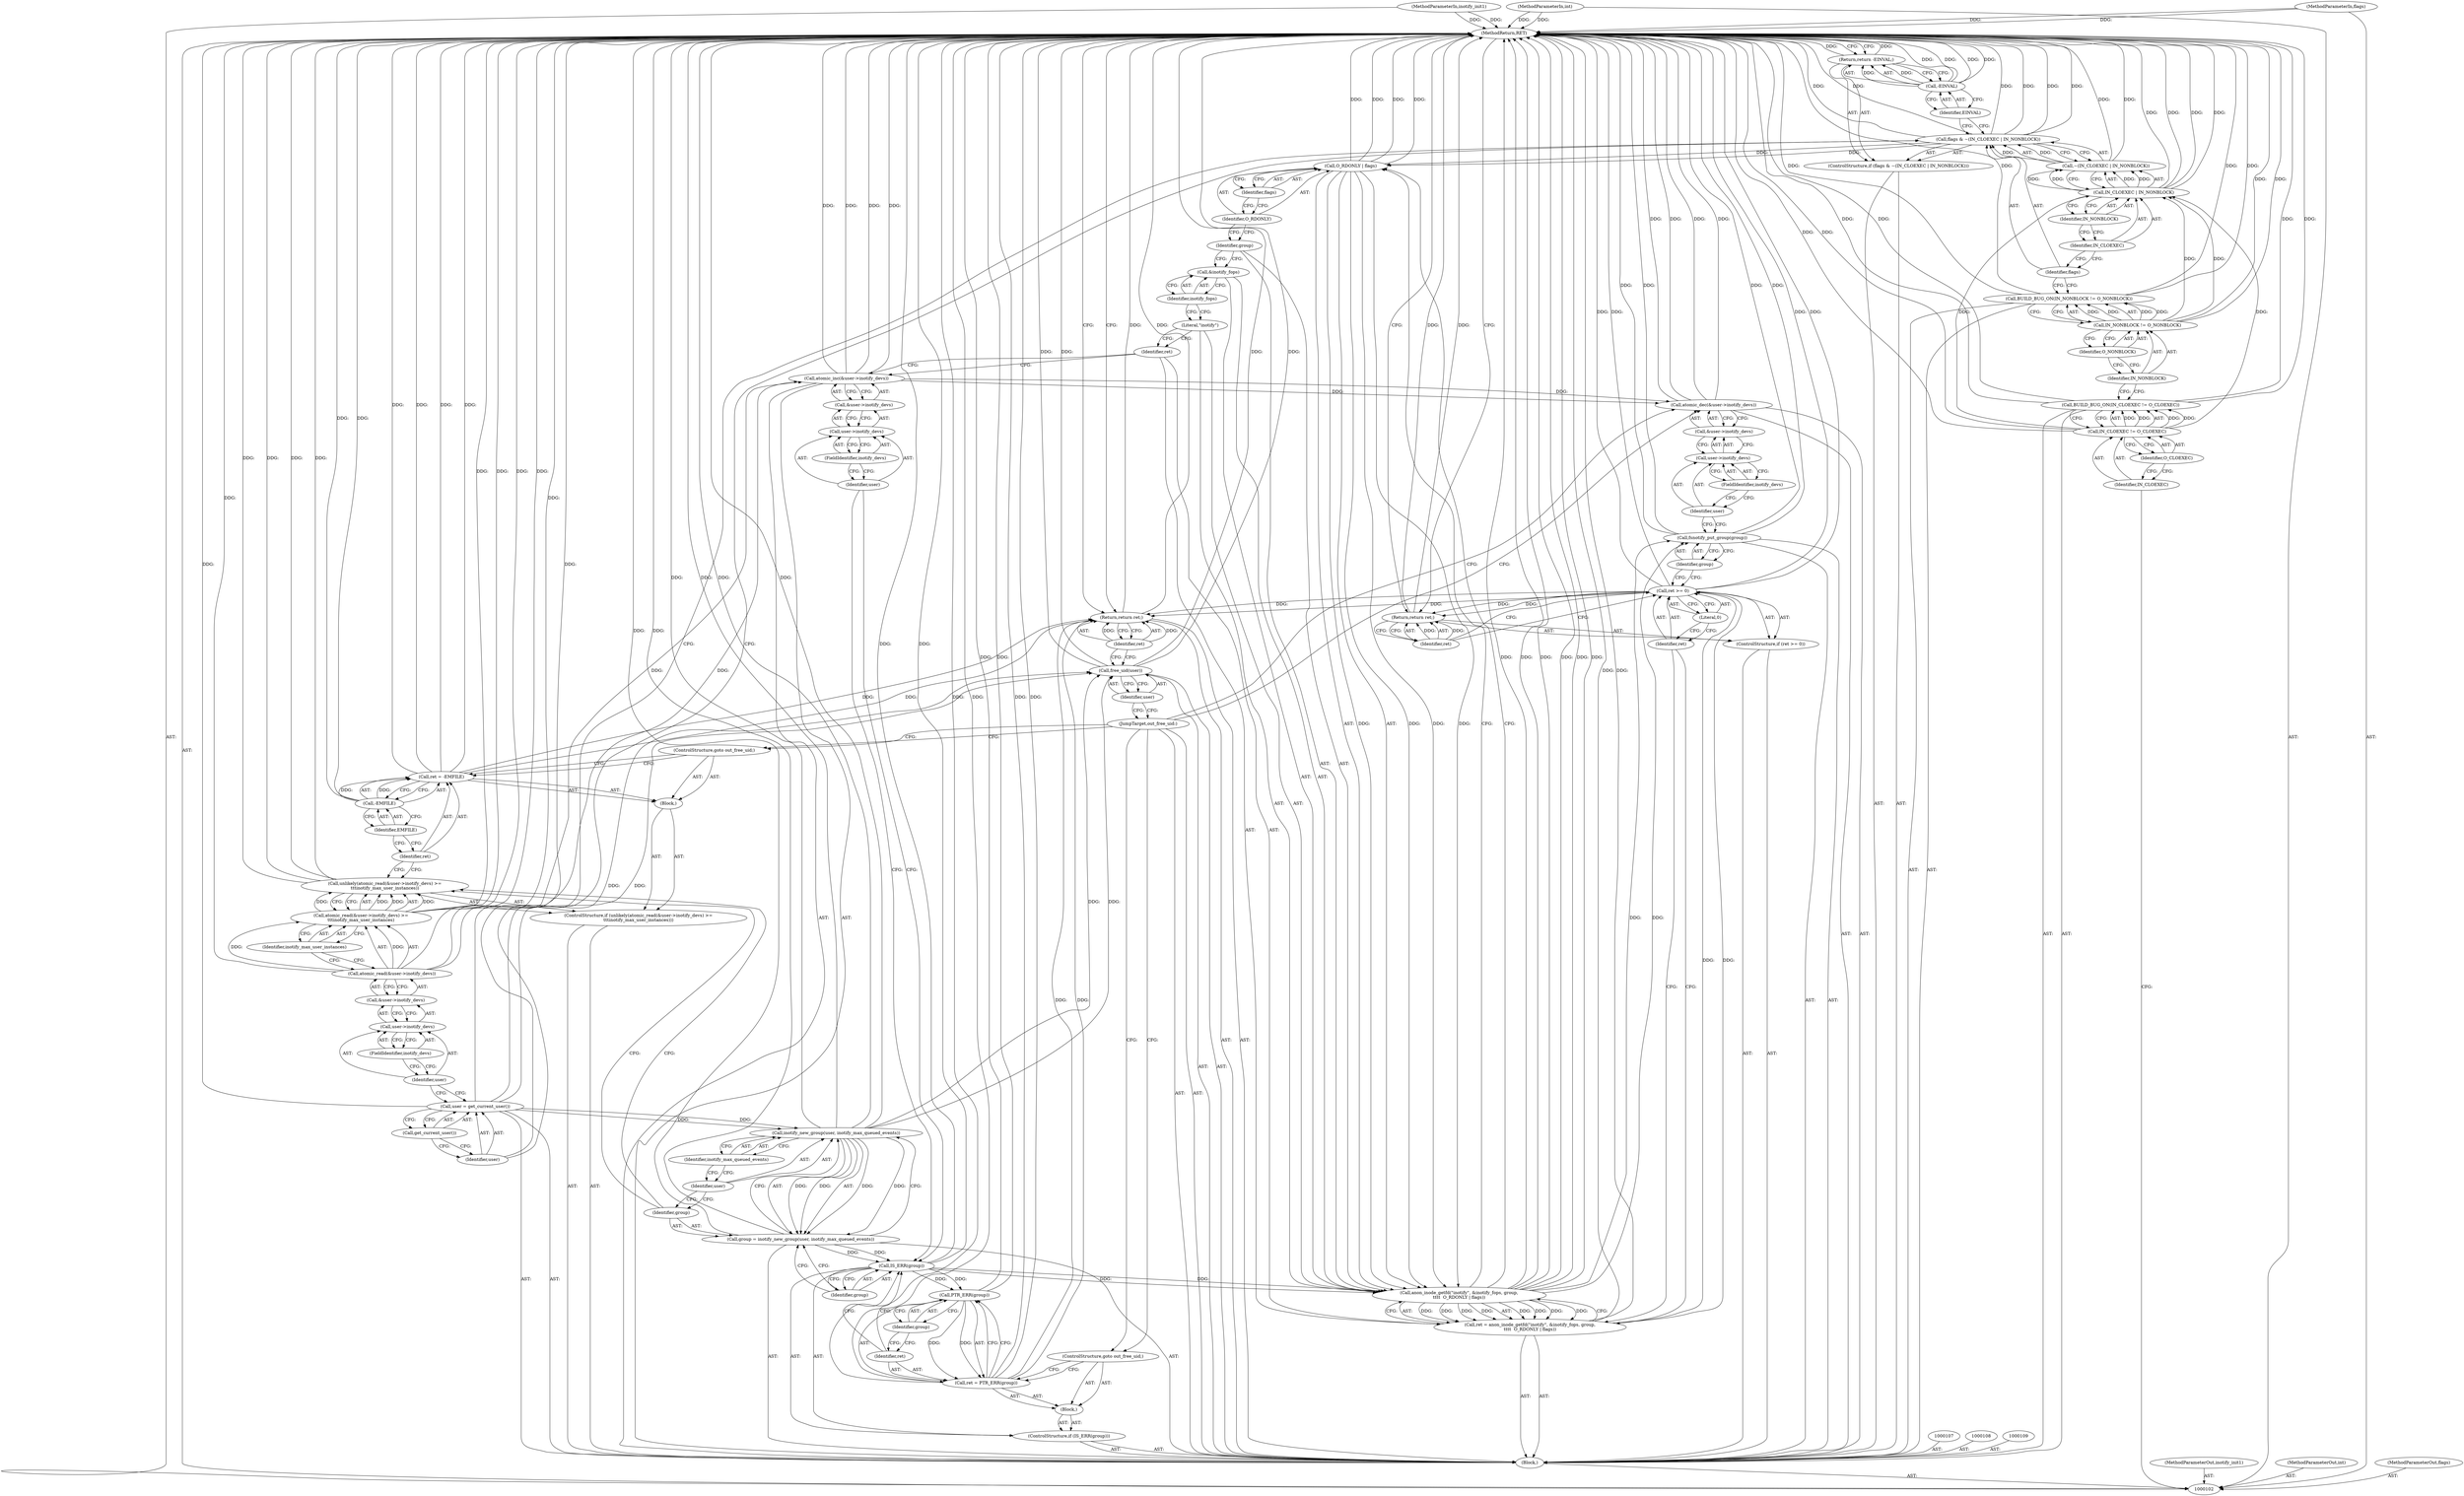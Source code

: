 digraph "0_linux_a2ae4cc9a16e211c8a128ba10d22a85431f093ab" {
"1000193" [label="(MethodReturn,RET)"];
"1000103" [label="(MethodParameterIn,inotify_init1)"];
"1000296" [label="(MethodParameterOut,inotify_init1)"];
"1000104" [label="(MethodParameterIn,int)"];
"1000297" [label="(MethodParameterOut,int)"];
"1000105" [label="(MethodParameterIn,flags)"];
"1000298" [label="(MethodParameterOut,flags)"];
"1000118" [label="(ControlStructure,if (flags & ~(IN_CLOEXEC | IN_NONBLOCK)))"];
"1000121" [label="(Call,~(IN_CLOEXEC | IN_NONBLOCK))"];
"1000122" [label="(Call,IN_CLOEXEC | IN_NONBLOCK)"];
"1000123" [label="(Identifier,IN_CLOEXEC)"];
"1000124" [label="(Identifier,IN_NONBLOCK)"];
"1000119" [label="(Call,flags & ~(IN_CLOEXEC | IN_NONBLOCK))"];
"1000120" [label="(Identifier,flags)"];
"1000127" [label="(Identifier,EINVAL)"];
"1000125" [label="(Return,return -EINVAL;)"];
"1000126" [label="(Call,-EINVAL)"];
"1000128" [label="(Call,user = get_current_user())"];
"1000129" [label="(Identifier,user)"];
"1000130" [label="(Call,get_current_user())"];
"1000131" [label="(ControlStructure,if (unlikely(atomic_read(&user->inotify_devs) >=\n\t\t\tinotify_max_user_instances)))"];
"1000133" [label="(Call,atomic_read(&user->inotify_devs) >=\n\t\t\tinotify_max_user_instances)"];
"1000134" [label="(Call,atomic_read(&user->inotify_devs))"];
"1000135" [label="(Call,&user->inotify_devs)"];
"1000136" [label="(Call,user->inotify_devs)"];
"1000137" [label="(Identifier,user)"];
"1000138" [label="(FieldIdentifier,inotify_devs)"];
"1000132" [label="(Call,unlikely(atomic_read(&user->inotify_devs) >=\n\t\t\tinotify_max_user_instances))"];
"1000139" [label="(Identifier,inotify_max_user_instances)"];
"1000140" [label="(Block,)"];
"1000141" [label="(Call,ret = -EMFILE)"];
"1000142" [label="(Identifier,ret)"];
"1000143" [label="(Call,-EMFILE)"];
"1000144" [label="(Identifier,EMFILE)"];
"1000145" [label="(ControlStructure,goto out_free_uid;)"];
"1000106" [label="(Block,)"];
"1000146" [label="(Call,group = inotify_new_group(user, inotify_max_queued_events))"];
"1000147" [label="(Identifier,group)"];
"1000149" [label="(Identifier,user)"];
"1000150" [label="(Identifier,inotify_max_queued_events)"];
"1000148" [label="(Call,inotify_new_group(user, inotify_max_queued_events))"];
"1000151" [label="(ControlStructure,if (IS_ERR(group)))"];
"1000153" [label="(Identifier,group)"];
"1000154" [label="(Block,)"];
"1000152" [label="(Call,IS_ERR(group))"];
"1000158" [label="(Identifier,group)"];
"1000155" [label="(Call,ret = PTR_ERR(group))"];
"1000156" [label="(Identifier,ret)"];
"1000157" [label="(Call,PTR_ERR(group))"];
"1000159" [label="(ControlStructure,goto out_free_uid;)"];
"1000160" [label="(Call,atomic_inc(&user->inotify_devs))"];
"1000161" [label="(Call,&user->inotify_devs)"];
"1000162" [label="(Call,user->inotify_devs)"];
"1000163" [label="(Identifier,user)"];
"1000164" [label="(FieldIdentifier,inotify_devs)"];
"1000165" [label="(Call,ret = anon_inode_getfd(\"inotify\", &inotify_fops, group,\n\t\t\t\t  O_RDONLY | flags))"];
"1000166" [label="(Identifier,ret)"];
"1000168" [label="(Literal,\"inotify\")"];
"1000169" [label="(Call,&inotify_fops)"];
"1000170" [label="(Identifier,inotify_fops)"];
"1000171" [label="(Identifier,group)"];
"1000167" [label="(Call,anon_inode_getfd(\"inotify\", &inotify_fops, group,\n\t\t\t\t  O_RDONLY | flags))"];
"1000174" [label="(Identifier,flags)"];
"1000172" [label="(Call,O_RDONLY | flags)"];
"1000173" [label="(Identifier,O_RDONLY)"];
"1000178" [label="(Literal,0)"];
"1000175" [label="(ControlStructure,if (ret >= 0))"];
"1000176" [label="(Call,ret >= 0)"];
"1000177" [label="(Identifier,ret)"];
"1000180" [label="(Identifier,ret)"];
"1000179" [label="(Return,return ret;)"];
"1000181" [label="(Call,fsnotify_put_group(group))"];
"1000182" [label="(Identifier,group)"];
"1000184" [label="(Call,&user->inotify_devs)"];
"1000185" [label="(Call,user->inotify_devs)"];
"1000186" [label="(Identifier,user)"];
"1000183" [label="(Call,atomic_dec(&user->inotify_devs))"];
"1000187" [label="(FieldIdentifier,inotify_devs)"];
"1000188" [label="(JumpTarget,out_free_uid:)"];
"1000190" [label="(Identifier,user)"];
"1000189" [label="(Call,free_uid(user))"];
"1000191" [label="(Return,return ret;)"];
"1000192" [label="(Identifier,ret)"];
"1000110" [label="(Call,BUILD_BUG_ON(IN_CLOEXEC != O_CLOEXEC))"];
"1000111" [label="(Call,IN_CLOEXEC != O_CLOEXEC)"];
"1000112" [label="(Identifier,IN_CLOEXEC)"];
"1000113" [label="(Identifier,O_CLOEXEC)"];
"1000114" [label="(Call,BUILD_BUG_ON(IN_NONBLOCK != O_NONBLOCK))"];
"1000115" [label="(Call,IN_NONBLOCK != O_NONBLOCK)"];
"1000116" [label="(Identifier,IN_NONBLOCK)"];
"1000117" [label="(Identifier,O_NONBLOCK)"];
"1000193" -> "1000102"  [label="AST: "];
"1000193" -> "1000125"  [label="CFG: "];
"1000193" -> "1000179"  [label="CFG: "];
"1000193" -> "1000191"  [label="CFG: "];
"1000191" -> "1000193"  [label="DDG: "];
"1000125" -> "1000193"  [label="DDG: "];
"1000179" -> "1000193"  [label="DDG: "];
"1000155" -> "1000193"  [label="DDG: "];
"1000155" -> "1000193"  [label="DDG: "];
"1000104" -> "1000193"  [label="DDG: "];
"1000105" -> "1000193"  [label="DDG: "];
"1000181" -> "1000193"  [label="DDG: "];
"1000181" -> "1000193"  [label="DDG: "];
"1000126" -> "1000193"  [label="DDG: "];
"1000126" -> "1000193"  [label="DDG: "];
"1000132" -> "1000193"  [label="DDG: "];
"1000132" -> "1000193"  [label="DDG: "];
"1000119" -> "1000193"  [label="DDG: "];
"1000119" -> "1000193"  [label="DDG: "];
"1000119" -> "1000193"  [label="DDG: "];
"1000172" -> "1000193"  [label="DDG: "];
"1000172" -> "1000193"  [label="DDG: "];
"1000115" -> "1000193"  [label="DDG: "];
"1000128" -> "1000193"  [label="DDG: "];
"1000167" -> "1000193"  [label="DDG: "];
"1000167" -> "1000193"  [label="DDG: "];
"1000167" -> "1000193"  [label="DDG: "];
"1000141" -> "1000193"  [label="DDG: "];
"1000141" -> "1000193"  [label="DDG: "];
"1000189" -> "1000193"  [label="DDG: "];
"1000189" -> "1000193"  [label="DDG: "];
"1000114" -> "1000193"  [label="DDG: "];
"1000114" -> "1000193"  [label="DDG: "];
"1000160" -> "1000193"  [label="DDG: "];
"1000160" -> "1000193"  [label="DDG: "];
"1000122" -> "1000193"  [label="DDG: "];
"1000122" -> "1000193"  [label="DDG: "];
"1000133" -> "1000193"  [label="DDG: "];
"1000133" -> "1000193"  [label="DDG: "];
"1000183" -> "1000193"  [label="DDG: "];
"1000183" -> "1000193"  [label="DDG: "];
"1000152" -> "1000193"  [label="DDG: "];
"1000143" -> "1000193"  [label="DDG: "];
"1000165" -> "1000193"  [label="DDG: "];
"1000157" -> "1000193"  [label="DDG: "];
"1000103" -> "1000193"  [label="DDG: "];
"1000148" -> "1000193"  [label="DDG: "];
"1000148" -> "1000193"  [label="DDG: "];
"1000146" -> "1000193"  [label="DDG: "];
"1000176" -> "1000193"  [label="DDG: "];
"1000176" -> "1000193"  [label="DDG: "];
"1000134" -> "1000193"  [label="DDG: "];
"1000111" -> "1000193"  [label="DDG: "];
"1000110" -> "1000193"  [label="DDG: "];
"1000110" -> "1000193"  [label="DDG: "];
"1000121" -> "1000193"  [label="DDG: "];
"1000103" -> "1000102"  [label="AST: "];
"1000103" -> "1000193"  [label="DDG: "];
"1000296" -> "1000102"  [label="AST: "];
"1000104" -> "1000102"  [label="AST: "];
"1000104" -> "1000193"  [label="DDG: "];
"1000297" -> "1000102"  [label="AST: "];
"1000105" -> "1000102"  [label="AST: "];
"1000105" -> "1000193"  [label="DDG: "];
"1000298" -> "1000102"  [label="AST: "];
"1000118" -> "1000106"  [label="AST: "];
"1000119" -> "1000118"  [label="AST: "];
"1000125" -> "1000118"  [label="AST: "];
"1000121" -> "1000119"  [label="AST: "];
"1000121" -> "1000122"  [label="CFG: "];
"1000122" -> "1000121"  [label="AST: "];
"1000119" -> "1000121"  [label="CFG: "];
"1000121" -> "1000193"  [label="DDG: "];
"1000121" -> "1000119"  [label="DDG: "];
"1000122" -> "1000121"  [label="DDG: "];
"1000122" -> "1000121"  [label="DDG: "];
"1000122" -> "1000121"  [label="AST: "];
"1000122" -> "1000124"  [label="CFG: "];
"1000123" -> "1000122"  [label="AST: "];
"1000124" -> "1000122"  [label="AST: "];
"1000121" -> "1000122"  [label="CFG: "];
"1000122" -> "1000193"  [label="DDG: "];
"1000122" -> "1000193"  [label="DDG: "];
"1000122" -> "1000121"  [label="DDG: "];
"1000122" -> "1000121"  [label="DDG: "];
"1000111" -> "1000122"  [label="DDG: "];
"1000115" -> "1000122"  [label="DDG: "];
"1000123" -> "1000122"  [label="AST: "];
"1000123" -> "1000120"  [label="CFG: "];
"1000124" -> "1000123"  [label="CFG: "];
"1000124" -> "1000122"  [label="AST: "];
"1000124" -> "1000123"  [label="CFG: "];
"1000122" -> "1000124"  [label="CFG: "];
"1000119" -> "1000118"  [label="AST: "];
"1000119" -> "1000121"  [label="CFG: "];
"1000120" -> "1000119"  [label="AST: "];
"1000121" -> "1000119"  [label="AST: "];
"1000127" -> "1000119"  [label="CFG: "];
"1000129" -> "1000119"  [label="CFG: "];
"1000119" -> "1000193"  [label="DDG: "];
"1000119" -> "1000193"  [label="DDG: "];
"1000119" -> "1000193"  [label="DDG: "];
"1000121" -> "1000119"  [label="DDG: "];
"1000119" -> "1000172"  [label="DDG: "];
"1000120" -> "1000119"  [label="AST: "];
"1000120" -> "1000114"  [label="CFG: "];
"1000123" -> "1000120"  [label="CFG: "];
"1000127" -> "1000126"  [label="AST: "];
"1000127" -> "1000119"  [label="CFG: "];
"1000126" -> "1000127"  [label="CFG: "];
"1000125" -> "1000118"  [label="AST: "];
"1000125" -> "1000126"  [label="CFG: "];
"1000126" -> "1000125"  [label="AST: "];
"1000193" -> "1000125"  [label="CFG: "];
"1000125" -> "1000193"  [label="DDG: "];
"1000126" -> "1000125"  [label="DDG: "];
"1000126" -> "1000125"  [label="AST: "];
"1000126" -> "1000127"  [label="CFG: "];
"1000127" -> "1000126"  [label="AST: "];
"1000125" -> "1000126"  [label="CFG: "];
"1000126" -> "1000193"  [label="DDG: "];
"1000126" -> "1000193"  [label="DDG: "];
"1000126" -> "1000125"  [label="DDG: "];
"1000128" -> "1000106"  [label="AST: "];
"1000128" -> "1000130"  [label="CFG: "];
"1000129" -> "1000128"  [label="AST: "];
"1000130" -> "1000128"  [label="AST: "];
"1000137" -> "1000128"  [label="CFG: "];
"1000128" -> "1000193"  [label="DDG: "];
"1000128" -> "1000148"  [label="DDG: "];
"1000128" -> "1000189"  [label="DDG: "];
"1000129" -> "1000128"  [label="AST: "];
"1000129" -> "1000119"  [label="CFG: "];
"1000130" -> "1000129"  [label="CFG: "];
"1000130" -> "1000128"  [label="AST: "];
"1000130" -> "1000129"  [label="CFG: "];
"1000128" -> "1000130"  [label="CFG: "];
"1000131" -> "1000106"  [label="AST: "];
"1000132" -> "1000131"  [label="AST: "];
"1000140" -> "1000131"  [label="AST: "];
"1000133" -> "1000132"  [label="AST: "];
"1000133" -> "1000139"  [label="CFG: "];
"1000134" -> "1000133"  [label="AST: "];
"1000139" -> "1000133"  [label="AST: "];
"1000132" -> "1000133"  [label="CFG: "];
"1000133" -> "1000193"  [label="DDG: "];
"1000133" -> "1000193"  [label="DDG: "];
"1000133" -> "1000132"  [label="DDG: "];
"1000133" -> "1000132"  [label="DDG: "];
"1000134" -> "1000133"  [label="DDG: "];
"1000134" -> "1000133"  [label="AST: "];
"1000134" -> "1000135"  [label="CFG: "];
"1000135" -> "1000134"  [label="AST: "];
"1000139" -> "1000134"  [label="CFG: "];
"1000134" -> "1000193"  [label="DDG: "];
"1000134" -> "1000133"  [label="DDG: "];
"1000134" -> "1000160"  [label="DDG: "];
"1000135" -> "1000134"  [label="AST: "];
"1000135" -> "1000136"  [label="CFG: "];
"1000136" -> "1000135"  [label="AST: "];
"1000134" -> "1000135"  [label="CFG: "];
"1000136" -> "1000135"  [label="AST: "];
"1000136" -> "1000138"  [label="CFG: "];
"1000137" -> "1000136"  [label="AST: "];
"1000138" -> "1000136"  [label="AST: "];
"1000135" -> "1000136"  [label="CFG: "];
"1000137" -> "1000136"  [label="AST: "];
"1000137" -> "1000128"  [label="CFG: "];
"1000138" -> "1000137"  [label="CFG: "];
"1000138" -> "1000136"  [label="AST: "];
"1000138" -> "1000137"  [label="CFG: "];
"1000136" -> "1000138"  [label="CFG: "];
"1000132" -> "1000131"  [label="AST: "];
"1000132" -> "1000133"  [label="CFG: "];
"1000133" -> "1000132"  [label="AST: "];
"1000142" -> "1000132"  [label="CFG: "];
"1000147" -> "1000132"  [label="CFG: "];
"1000132" -> "1000193"  [label="DDG: "];
"1000132" -> "1000193"  [label="DDG: "];
"1000133" -> "1000132"  [label="DDG: "];
"1000133" -> "1000132"  [label="DDG: "];
"1000139" -> "1000133"  [label="AST: "];
"1000139" -> "1000134"  [label="CFG: "];
"1000133" -> "1000139"  [label="CFG: "];
"1000140" -> "1000131"  [label="AST: "];
"1000141" -> "1000140"  [label="AST: "];
"1000145" -> "1000140"  [label="AST: "];
"1000141" -> "1000140"  [label="AST: "];
"1000141" -> "1000143"  [label="CFG: "];
"1000142" -> "1000141"  [label="AST: "];
"1000143" -> "1000141"  [label="AST: "];
"1000145" -> "1000141"  [label="CFG: "];
"1000141" -> "1000193"  [label="DDG: "];
"1000141" -> "1000193"  [label="DDG: "];
"1000143" -> "1000141"  [label="DDG: "];
"1000141" -> "1000191"  [label="DDG: "];
"1000142" -> "1000141"  [label="AST: "];
"1000142" -> "1000132"  [label="CFG: "];
"1000144" -> "1000142"  [label="CFG: "];
"1000143" -> "1000141"  [label="AST: "];
"1000143" -> "1000144"  [label="CFG: "];
"1000144" -> "1000143"  [label="AST: "];
"1000141" -> "1000143"  [label="CFG: "];
"1000143" -> "1000193"  [label="DDG: "];
"1000143" -> "1000141"  [label="DDG: "];
"1000144" -> "1000143"  [label="AST: "];
"1000144" -> "1000142"  [label="CFG: "];
"1000143" -> "1000144"  [label="CFG: "];
"1000145" -> "1000140"  [label="AST: "];
"1000145" -> "1000141"  [label="CFG: "];
"1000188" -> "1000145"  [label="CFG: "];
"1000106" -> "1000102"  [label="AST: "];
"1000107" -> "1000106"  [label="AST: "];
"1000108" -> "1000106"  [label="AST: "];
"1000109" -> "1000106"  [label="AST: "];
"1000110" -> "1000106"  [label="AST: "];
"1000114" -> "1000106"  [label="AST: "];
"1000118" -> "1000106"  [label="AST: "];
"1000128" -> "1000106"  [label="AST: "];
"1000131" -> "1000106"  [label="AST: "];
"1000146" -> "1000106"  [label="AST: "];
"1000151" -> "1000106"  [label="AST: "];
"1000160" -> "1000106"  [label="AST: "];
"1000165" -> "1000106"  [label="AST: "];
"1000175" -> "1000106"  [label="AST: "];
"1000181" -> "1000106"  [label="AST: "];
"1000183" -> "1000106"  [label="AST: "];
"1000188" -> "1000106"  [label="AST: "];
"1000189" -> "1000106"  [label="AST: "];
"1000191" -> "1000106"  [label="AST: "];
"1000146" -> "1000106"  [label="AST: "];
"1000146" -> "1000148"  [label="CFG: "];
"1000147" -> "1000146"  [label="AST: "];
"1000148" -> "1000146"  [label="AST: "];
"1000153" -> "1000146"  [label="CFG: "];
"1000146" -> "1000193"  [label="DDG: "];
"1000148" -> "1000146"  [label="DDG: "];
"1000148" -> "1000146"  [label="DDG: "];
"1000146" -> "1000152"  [label="DDG: "];
"1000147" -> "1000146"  [label="AST: "];
"1000147" -> "1000132"  [label="CFG: "];
"1000149" -> "1000147"  [label="CFG: "];
"1000149" -> "1000148"  [label="AST: "];
"1000149" -> "1000147"  [label="CFG: "];
"1000150" -> "1000149"  [label="CFG: "];
"1000150" -> "1000148"  [label="AST: "];
"1000150" -> "1000149"  [label="CFG: "];
"1000148" -> "1000150"  [label="CFG: "];
"1000148" -> "1000146"  [label="AST: "];
"1000148" -> "1000150"  [label="CFG: "];
"1000149" -> "1000148"  [label="AST: "];
"1000150" -> "1000148"  [label="AST: "];
"1000146" -> "1000148"  [label="CFG: "];
"1000148" -> "1000193"  [label="DDG: "];
"1000148" -> "1000193"  [label="DDG: "];
"1000148" -> "1000146"  [label="DDG: "];
"1000148" -> "1000146"  [label="DDG: "];
"1000128" -> "1000148"  [label="DDG: "];
"1000148" -> "1000189"  [label="DDG: "];
"1000151" -> "1000106"  [label="AST: "];
"1000152" -> "1000151"  [label="AST: "];
"1000154" -> "1000151"  [label="AST: "];
"1000153" -> "1000152"  [label="AST: "];
"1000153" -> "1000146"  [label="CFG: "];
"1000152" -> "1000153"  [label="CFG: "];
"1000154" -> "1000151"  [label="AST: "];
"1000155" -> "1000154"  [label="AST: "];
"1000159" -> "1000154"  [label="AST: "];
"1000152" -> "1000151"  [label="AST: "];
"1000152" -> "1000153"  [label="CFG: "];
"1000153" -> "1000152"  [label="AST: "];
"1000156" -> "1000152"  [label="CFG: "];
"1000163" -> "1000152"  [label="CFG: "];
"1000152" -> "1000193"  [label="DDG: "];
"1000146" -> "1000152"  [label="DDG: "];
"1000152" -> "1000157"  [label="DDG: "];
"1000152" -> "1000167"  [label="DDG: "];
"1000158" -> "1000157"  [label="AST: "];
"1000158" -> "1000156"  [label="CFG: "];
"1000157" -> "1000158"  [label="CFG: "];
"1000155" -> "1000154"  [label="AST: "];
"1000155" -> "1000157"  [label="CFG: "];
"1000156" -> "1000155"  [label="AST: "];
"1000157" -> "1000155"  [label="AST: "];
"1000159" -> "1000155"  [label="CFG: "];
"1000155" -> "1000193"  [label="DDG: "];
"1000155" -> "1000193"  [label="DDG: "];
"1000157" -> "1000155"  [label="DDG: "];
"1000155" -> "1000191"  [label="DDG: "];
"1000156" -> "1000155"  [label="AST: "];
"1000156" -> "1000152"  [label="CFG: "];
"1000158" -> "1000156"  [label="CFG: "];
"1000157" -> "1000155"  [label="AST: "];
"1000157" -> "1000158"  [label="CFG: "];
"1000158" -> "1000157"  [label="AST: "];
"1000155" -> "1000157"  [label="CFG: "];
"1000157" -> "1000193"  [label="DDG: "];
"1000157" -> "1000155"  [label="DDG: "];
"1000152" -> "1000157"  [label="DDG: "];
"1000159" -> "1000154"  [label="AST: "];
"1000159" -> "1000155"  [label="CFG: "];
"1000188" -> "1000159"  [label="CFG: "];
"1000160" -> "1000106"  [label="AST: "];
"1000160" -> "1000161"  [label="CFG: "];
"1000161" -> "1000160"  [label="AST: "];
"1000166" -> "1000160"  [label="CFG: "];
"1000160" -> "1000193"  [label="DDG: "];
"1000160" -> "1000193"  [label="DDG: "];
"1000134" -> "1000160"  [label="DDG: "];
"1000160" -> "1000183"  [label="DDG: "];
"1000161" -> "1000160"  [label="AST: "];
"1000161" -> "1000162"  [label="CFG: "];
"1000162" -> "1000161"  [label="AST: "];
"1000160" -> "1000161"  [label="CFG: "];
"1000162" -> "1000161"  [label="AST: "];
"1000162" -> "1000164"  [label="CFG: "];
"1000163" -> "1000162"  [label="AST: "];
"1000164" -> "1000162"  [label="AST: "];
"1000161" -> "1000162"  [label="CFG: "];
"1000163" -> "1000162"  [label="AST: "];
"1000163" -> "1000152"  [label="CFG: "];
"1000164" -> "1000163"  [label="CFG: "];
"1000164" -> "1000162"  [label="AST: "];
"1000164" -> "1000163"  [label="CFG: "];
"1000162" -> "1000164"  [label="CFG: "];
"1000165" -> "1000106"  [label="AST: "];
"1000165" -> "1000167"  [label="CFG: "];
"1000166" -> "1000165"  [label="AST: "];
"1000167" -> "1000165"  [label="AST: "];
"1000177" -> "1000165"  [label="CFG: "];
"1000165" -> "1000193"  [label="DDG: "];
"1000167" -> "1000165"  [label="DDG: "];
"1000167" -> "1000165"  [label="DDG: "];
"1000167" -> "1000165"  [label="DDG: "];
"1000167" -> "1000165"  [label="DDG: "];
"1000165" -> "1000176"  [label="DDG: "];
"1000166" -> "1000165"  [label="AST: "];
"1000166" -> "1000160"  [label="CFG: "];
"1000168" -> "1000166"  [label="CFG: "];
"1000168" -> "1000167"  [label="AST: "];
"1000168" -> "1000166"  [label="CFG: "];
"1000170" -> "1000168"  [label="CFG: "];
"1000169" -> "1000167"  [label="AST: "];
"1000169" -> "1000170"  [label="CFG: "];
"1000170" -> "1000169"  [label="AST: "];
"1000171" -> "1000169"  [label="CFG: "];
"1000170" -> "1000169"  [label="AST: "];
"1000170" -> "1000168"  [label="CFG: "];
"1000169" -> "1000170"  [label="CFG: "];
"1000171" -> "1000167"  [label="AST: "];
"1000171" -> "1000169"  [label="CFG: "];
"1000173" -> "1000171"  [label="CFG: "];
"1000167" -> "1000165"  [label="AST: "];
"1000167" -> "1000172"  [label="CFG: "];
"1000168" -> "1000167"  [label="AST: "];
"1000169" -> "1000167"  [label="AST: "];
"1000171" -> "1000167"  [label="AST: "];
"1000172" -> "1000167"  [label="AST: "];
"1000165" -> "1000167"  [label="CFG: "];
"1000167" -> "1000193"  [label="DDG: "];
"1000167" -> "1000193"  [label="DDG: "];
"1000167" -> "1000193"  [label="DDG: "];
"1000167" -> "1000165"  [label="DDG: "];
"1000167" -> "1000165"  [label="DDG: "];
"1000167" -> "1000165"  [label="DDG: "];
"1000167" -> "1000165"  [label="DDG: "];
"1000152" -> "1000167"  [label="DDG: "];
"1000172" -> "1000167"  [label="DDG: "];
"1000172" -> "1000167"  [label="DDG: "];
"1000167" -> "1000181"  [label="DDG: "];
"1000174" -> "1000172"  [label="AST: "];
"1000174" -> "1000173"  [label="CFG: "];
"1000172" -> "1000174"  [label="CFG: "];
"1000172" -> "1000167"  [label="AST: "];
"1000172" -> "1000174"  [label="CFG: "];
"1000173" -> "1000172"  [label="AST: "];
"1000174" -> "1000172"  [label="AST: "];
"1000167" -> "1000172"  [label="CFG: "];
"1000172" -> "1000193"  [label="DDG: "];
"1000172" -> "1000193"  [label="DDG: "];
"1000172" -> "1000167"  [label="DDG: "];
"1000172" -> "1000167"  [label="DDG: "];
"1000119" -> "1000172"  [label="DDG: "];
"1000173" -> "1000172"  [label="AST: "];
"1000173" -> "1000171"  [label="CFG: "];
"1000174" -> "1000173"  [label="CFG: "];
"1000178" -> "1000176"  [label="AST: "];
"1000178" -> "1000177"  [label="CFG: "];
"1000176" -> "1000178"  [label="CFG: "];
"1000175" -> "1000106"  [label="AST: "];
"1000176" -> "1000175"  [label="AST: "];
"1000179" -> "1000175"  [label="AST: "];
"1000176" -> "1000175"  [label="AST: "];
"1000176" -> "1000178"  [label="CFG: "];
"1000177" -> "1000176"  [label="AST: "];
"1000178" -> "1000176"  [label="AST: "];
"1000180" -> "1000176"  [label="CFG: "];
"1000182" -> "1000176"  [label="CFG: "];
"1000176" -> "1000193"  [label="DDG: "];
"1000176" -> "1000193"  [label="DDG: "];
"1000165" -> "1000176"  [label="DDG: "];
"1000176" -> "1000179"  [label="DDG: "];
"1000176" -> "1000191"  [label="DDG: "];
"1000177" -> "1000176"  [label="AST: "];
"1000177" -> "1000165"  [label="CFG: "];
"1000178" -> "1000177"  [label="CFG: "];
"1000180" -> "1000179"  [label="AST: "];
"1000180" -> "1000176"  [label="CFG: "];
"1000179" -> "1000180"  [label="CFG: "];
"1000180" -> "1000179"  [label="DDG: "];
"1000179" -> "1000175"  [label="AST: "];
"1000179" -> "1000180"  [label="CFG: "];
"1000180" -> "1000179"  [label="AST: "];
"1000193" -> "1000179"  [label="CFG: "];
"1000179" -> "1000193"  [label="DDG: "];
"1000180" -> "1000179"  [label="DDG: "];
"1000176" -> "1000179"  [label="DDG: "];
"1000181" -> "1000106"  [label="AST: "];
"1000181" -> "1000182"  [label="CFG: "];
"1000182" -> "1000181"  [label="AST: "];
"1000186" -> "1000181"  [label="CFG: "];
"1000181" -> "1000193"  [label="DDG: "];
"1000181" -> "1000193"  [label="DDG: "];
"1000167" -> "1000181"  [label="DDG: "];
"1000182" -> "1000181"  [label="AST: "];
"1000182" -> "1000176"  [label="CFG: "];
"1000181" -> "1000182"  [label="CFG: "];
"1000184" -> "1000183"  [label="AST: "];
"1000184" -> "1000185"  [label="CFG: "];
"1000185" -> "1000184"  [label="AST: "];
"1000183" -> "1000184"  [label="CFG: "];
"1000185" -> "1000184"  [label="AST: "];
"1000185" -> "1000187"  [label="CFG: "];
"1000186" -> "1000185"  [label="AST: "];
"1000187" -> "1000185"  [label="AST: "];
"1000184" -> "1000185"  [label="CFG: "];
"1000186" -> "1000185"  [label="AST: "];
"1000186" -> "1000181"  [label="CFG: "];
"1000187" -> "1000186"  [label="CFG: "];
"1000183" -> "1000106"  [label="AST: "];
"1000183" -> "1000184"  [label="CFG: "];
"1000184" -> "1000183"  [label="AST: "];
"1000188" -> "1000183"  [label="CFG: "];
"1000183" -> "1000193"  [label="DDG: "];
"1000183" -> "1000193"  [label="DDG: "];
"1000160" -> "1000183"  [label="DDG: "];
"1000187" -> "1000185"  [label="AST: "];
"1000187" -> "1000186"  [label="CFG: "];
"1000185" -> "1000187"  [label="CFG: "];
"1000188" -> "1000106"  [label="AST: "];
"1000188" -> "1000183"  [label="CFG: "];
"1000188" -> "1000145"  [label="CFG: "];
"1000188" -> "1000159"  [label="CFG: "];
"1000190" -> "1000188"  [label="CFG: "];
"1000190" -> "1000189"  [label="AST: "];
"1000190" -> "1000188"  [label="CFG: "];
"1000189" -> "1000190"  [label="CFG: "];
"1000189" -> "1000106"  [label="AST: "];
"1000189" -> "1000190"  [label="CFG: "];
"1000190" -> "1000189"  [label="AST: "];
"1000192" -> "1000189"  [label="CFG: "];
"1000189" -> "1000193"  [label="DDG: "];
"1000189" -> "1000193"  [label="DDG: "];
"1000128" -> "1000189"  [label="DDG: "];
"1000148" -> "1000189"  [label="DDG: "];
"1000191" -> "1000106"  [label="AST: "];
"1000191" -> "1000192"  [label="CFG: "];
"1000192" -> "1000191"  [label="AST: "];
"1000193" -> "1000191"  [label="CFG: "];
"1000191" -> "1000193"  [label="DDG: "];
"1000192" -> "1000191"  [label="DDG: "];
"1000141" -> "1000191"  [label="DDG: "];
"1000176" -> "1000191"  [label="DDG: "];
"1000155" -> "1000191"  [label="DDG: "];
"1000192" -> "1000191"  [label="AST: "];
"1000192" -> "1000189"  [label="CFG: "];
"1000191" -> "1000192"  [label="CFG: "];
"1000192" -> "1000191"  [label="DDG: "];
"1000110" -> "1000106"  [label="AST: "];
"1000110" -> "1000111"  [label="CFG: "];
"1000111" -> "1000110"  [label="AST: "];
"1000116" -> "1000110"  [label="CFG: "];
"1000110" -> "1000193"  [label="DDG: "];
"1000110" -> "1000193"  [label="DDG: "];
"1000111" -> "1000110"  [label="DDG: "];
"1000111" -> "1000110"  [label="DDG: "];
"1000111" -> "1000110"  [label="AST: "];
"1000111" -> "1000113"  [label="CFG: "];
"1000112" -> "1000111"  [label="AST: "];
"1000113" -> "1000111"  [label="AST: "];
"1000110" -> "1000111"  [label="CFG: "];
"1000111" -> "1000193"  [label="DDG: "];
"1000111" -> "1000110"  [label="DDG: "];
"1000111" -> "1000110"  [label="DDG: "];
"1000111" -> "1000122"  [label="DDG: "];
"1000112" -> "1000111"  [label="AST: "];
"1000112" -> "1000102"  [label="CFG: "];
"1000113" -> "1000112"  [label="CFG: "];
"1000113" -> "1000111"  [label="AST: "];
"1000113" -> "1000112"  [label="CFG: "];
"1000111" -> "1000113"  [label="CFG: "];
"1000114" -> "1000106"  [label="AST: "];
"1000114" -> "1000115"  [label="CFG: "];
"1000115" -> "1000114"  [label="AST: "];
"1000120" -> "1000114"  [label="CFG: "];
"1000114" -> "1000193"  [label="DDG: "];
"1000114" -> "1000193"  [label="DDG: "];
"1000115" -> "1000114"  [label="DDG: "];
"1000115" -> "1000114"  [label="DDG: "];
"1000115" -> "1000114"  [label="AST: "];
"1000115" -> "1000117"  [label="CFG: "];
"1000116" -> "1000115"  [label="AST: "];
"1000117" -> "1000115"  [label="AST: "];
"1000114" -> "1000115"  [label="CFG: "];
"1000115" -> "1000193"  [label="DDG: "];
"1000115" -> "1000114"  [label="DDG: "];
"1000115" -> "1000114"  [label="DDG: "];
"1000115" -> "1000122"  [label="DDG: "];
"1000116" -> "1000115"  [label="AST: "];
"1000116" -> "1000110"  [label="CFG: "];
"1000117" -> "1000116"  [label="CFG: "];
"1000117" -> "1000115"  [label="AST: "];
"1000117" -> "1000116"  [label="CFG: "];
"1000115" -> "1000117"  [label="CFG: "];
}
